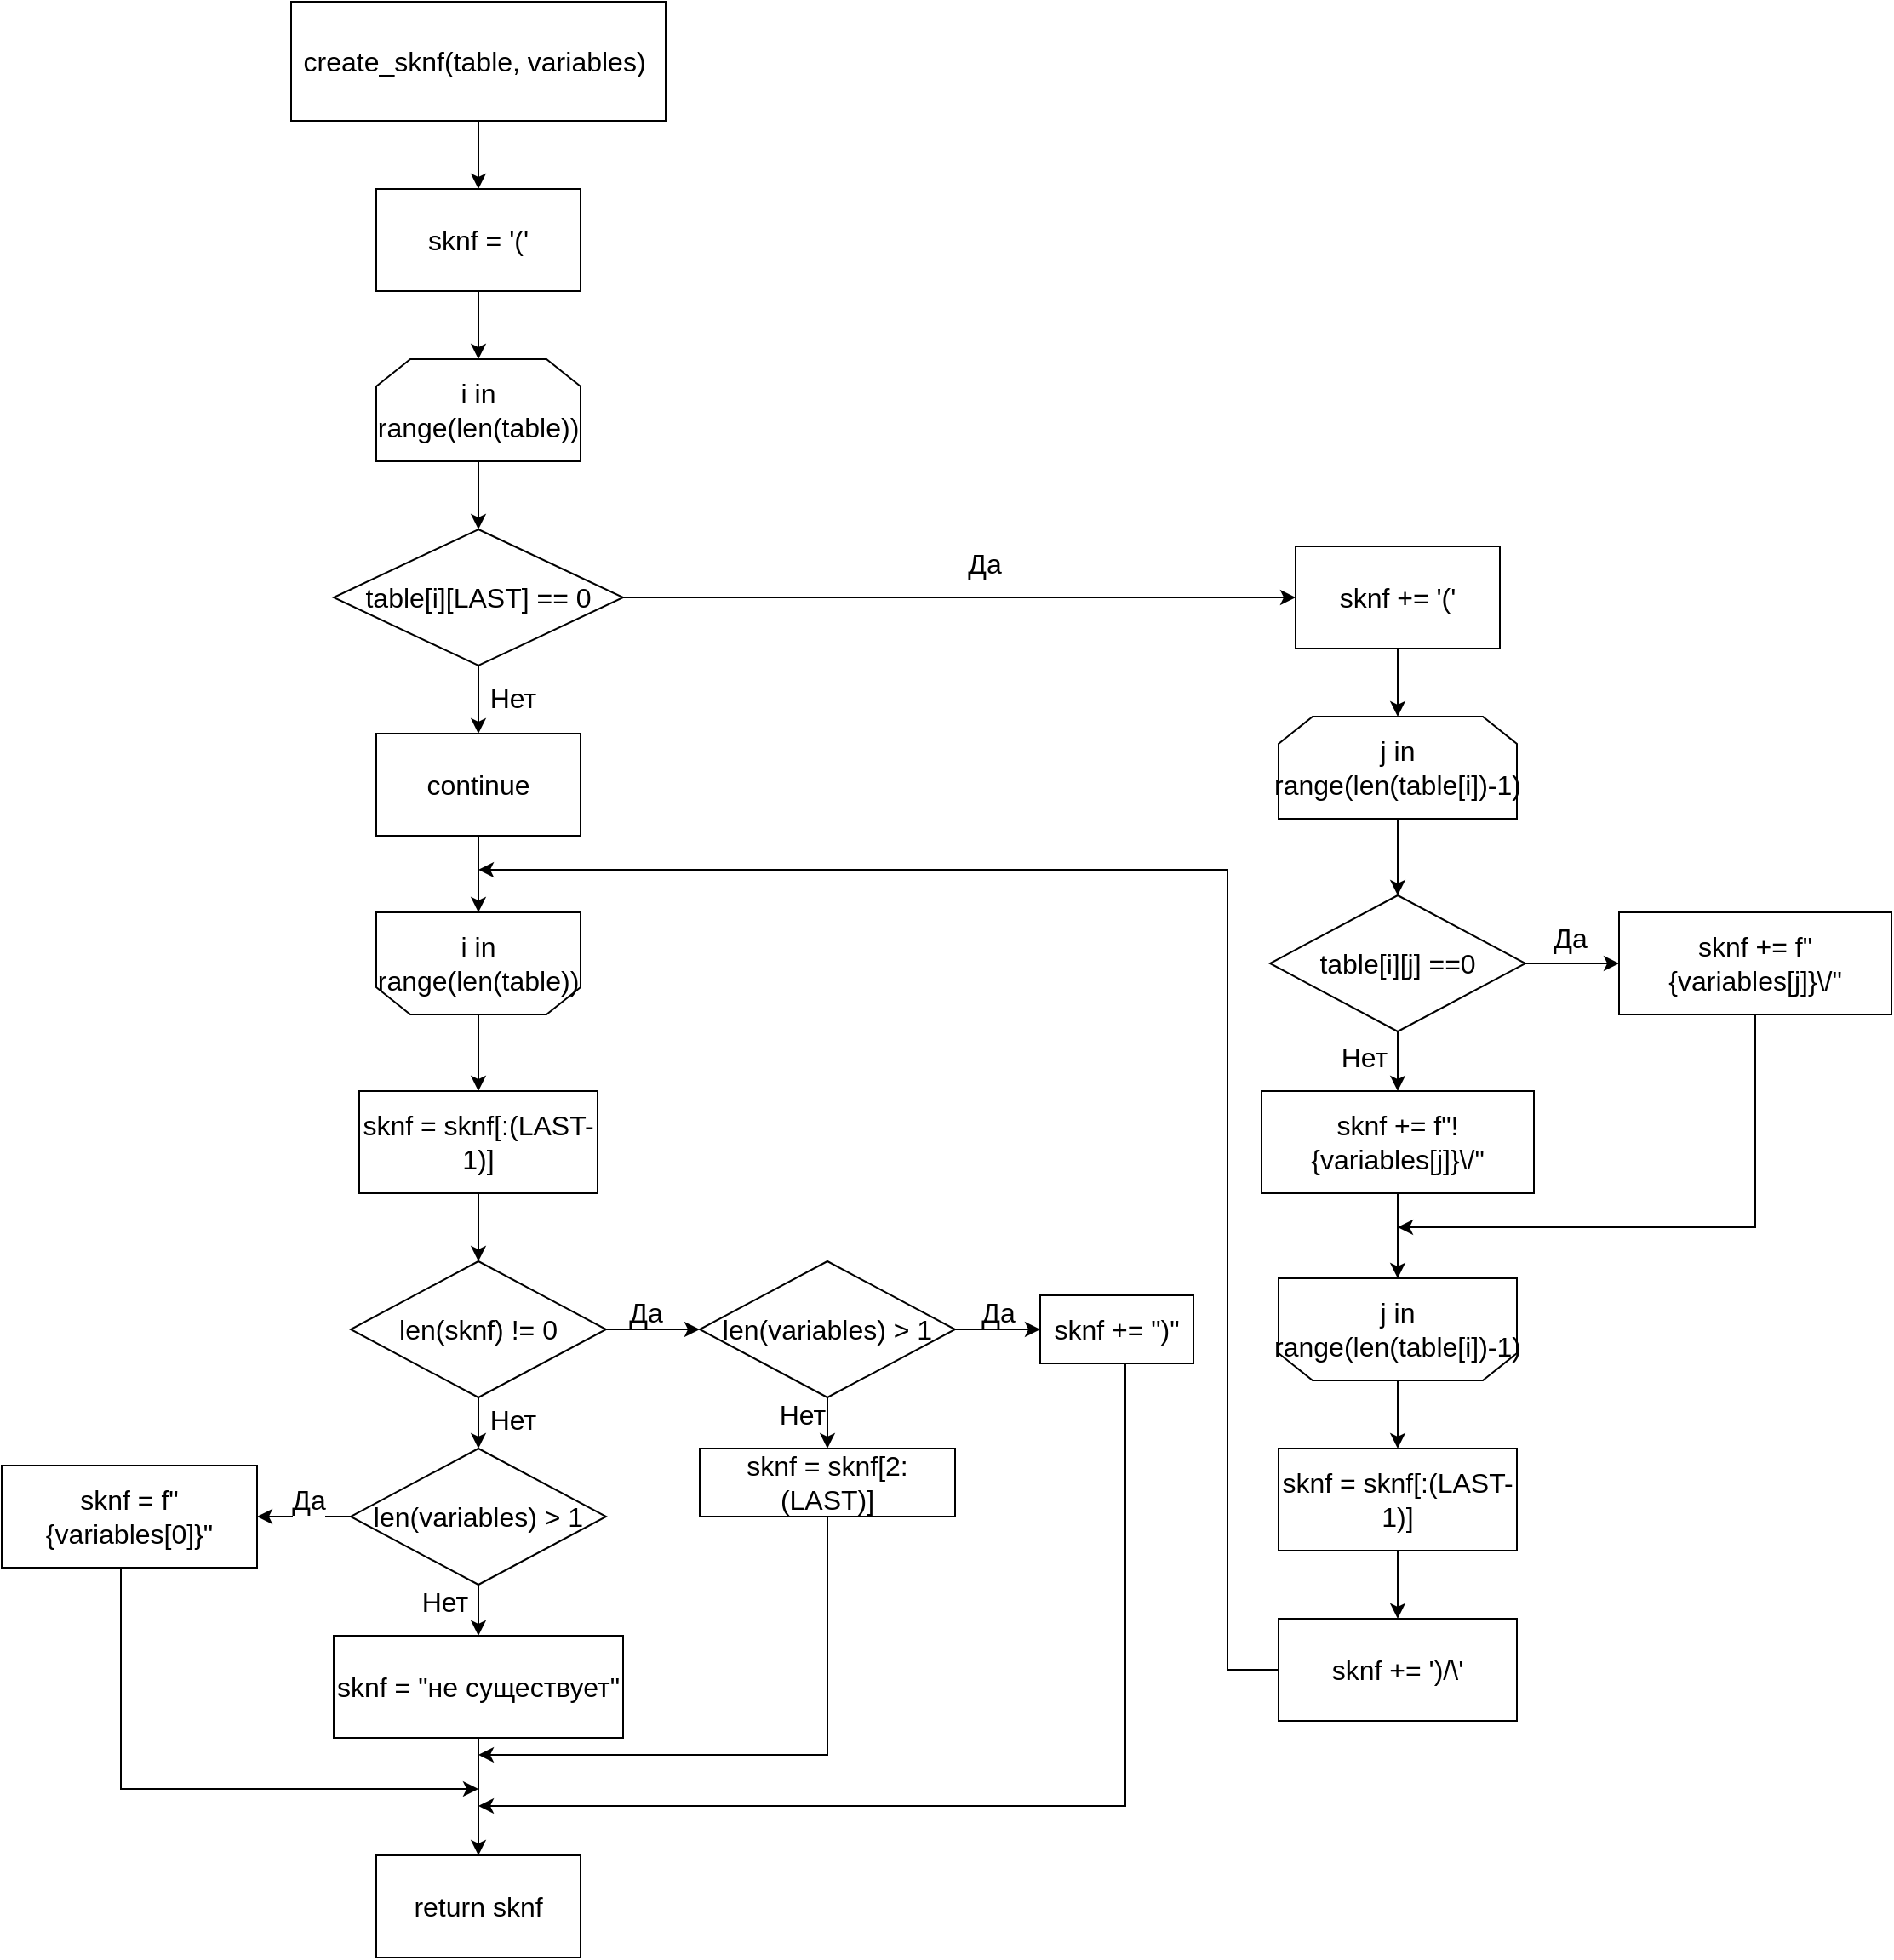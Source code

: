 <mxfile version="24.5.0" type="device">
  <diagram name="Страница — 1" id="XyC0xvYvCui9PSJjDTiC">
    <mxGraphModel dx="3827" dy="1491" grid="1" gridSize="10" guides="1" tooltips="1" connect="1" arrows="1" fold="1" page="1" pageScale="1" pageWidth="827" pageHeight="1169" math="0" shadow="0">
      <root>
        <mxCell id="0" />
        <mxCell id="1" parent="0" />
        <mxCell id="Mfc3Pul9onUjDnXTUJd--3" style="edgeStyle=orthogonalEdgeStyle;rounded=0;orthogonalLoop=1;jettySize=auto;html=1;exitX=0.5;exitY=1;exitDx=0;exitDy=0;entryX=0.5;entryY=0;entryDx=0;entryDy=0;fontSize=16;" parent="1" source="Mfc3Pul9onUjDnXTUJd--1" target="Mfc3Pul9onUjDnXTUJd--2" edge="1">
          <mxGeometry relative="1" as="geometry" />
        </mxCell>
        <mxCell id="Mfc3Pul9onUjDnXTUJd--1" value="&lt;font style=&quot;font-size: 16px;&quot;&gt;create_sknf(table, variables)&amp;nbsp;&lt;/font&gt;" style="rounded=1;whiteSpace=wrap;html=1;arcSize=0;fontSize=16;" parent="1" vertex="1">
          <mxGeometry x="140" y="20" width="220" height="70" as="geometry" />
        </mxCell>
        <mxCell id="Mfc3Pul9onUjDnXTUJd--6" style="edgeStyle=orthogonalEdgeStyle;rounded=0;orthogonalLoop=1;jettySize=auto;html=1;exitX=0.5;exitY=1;exitDx=0;exitDy=0;fontSize=16;" parent="1" source="Mfc3Pul9onUjDnXTUJd--2" target="Mfc3Pul9onUjDnXTUJd--4" edge="1">
          <mxGeometry relative="1" as="geometry" />
        </mxCell>
        <mxCell id="Mfc3Pul9onUjDnXTUJd--2" value="&lt;font style=&quot;font-size: 16px;&quot;&gt;sknf = &#39;(&#39;&lt;/font&gt;" style="rounded=0;whiteSpace=wrap;html=1;fontSize=16;" parent="1" vertex="1">
          <mxGeometry x="190" y="130" width="120" height="60" as="geometry" />
        </mxCell>
        <mxCell id="Mfc3Pul9onUjDnXTUJd--9" style="edgeStyle=orthogonalEdgeStyle;rounded=0;orthogonalLoop=1;jettySize=auto;html=1;exitX=0.5;exitY=1;exitDx=0;exitDy=0;entryX=0.5;entryY=0;entryDx=0;entryDy=0;fontSize=16;" parent="1" source="Mfc3Pul9onUjDnXTUJd--4" target="Mfc3Pul9onUjDnXTUJd--8" edge="1">
          <mxGeometry relative="1" as="geometry" />
        </mxCell>
        <mxCell id="Mfc3Pul9onUjDnXTUJd--4" value="&lt;font style=&quot;font-size: 16px;&quot;&gt;i in range(len(table))&lt;/font&gt;" style="shape=loopLimit;whiteSpace=wrap;html=1;fontSize=16;" parent="1" vertex="1">
          <mxGeometry x="190" y="230" width="120" height="60" as="geometry" />
        </mxCell>
        <mxCell id="Mfc3Pul9onUjDnXTUJd--39" style="edgeStyle=orthogonalEdgeStyle;rounded=0;orthogonalLoop=1;jettySize=auto;html=1;exitX=0.5;exitY=0;exitDx=0;exitDy=0;entryX=0.5;entryY=0;entryDx=0;entryDy=0;fontSize=16;" parent="1" source="Mfc3Pul9onUjDnXTUJd--7" target="Mfc3Pul9onUjDnXTUJd--38" edge="1">
          <mxGeometry relative="1" as="geometry" />
        </mxCell>
        <mxCell id="Mfc3Pul9onUjDnXTUJd--7" value="&lt;font style=&quot;font-size: 16px;&quot;&gt;i in range(len(table))&lt;/font&gt;" style="shape=loopLimit;whiteSpace=wrap;html=1;direction=west;fontSize=16;" parent="1" vertex="1">
          <mxGeometry x="190" y="555" width="120" height="60" as="geometry" />
        </mxCell>
        <mxCell id="Mfc3Pul9onUjDnXTUJd--11" style="edgeStyle=orthogonalEdgeStyle;rounded=0;orthogonalLoop=1;jettySize=auto;html=1;exitX=0.5;exitY=1;exitDx=0;exitDy=0;entryX=0.5;entryY=0;entryDx=0;entryDy=0;fontSize=16;" parent="1" source="Mfc3Pul9onUjDnXTUJd--8" target="Mfc3Pul9onUjDnXTUJd--10" edge="1">
          <mxGeometry relative="1" as="geometry" />
        </mxCell>
        <mxCell id="Mfc3Pul9onUjDnXTUJd--12" value="Нет" style="edgeLabel;html=1;align=center;verticalAlign=middle;resizable=0;points=[];fontSize=16;" parent="Mfc3Pul9onUjDnXTUJd--11" vertex="1" connectable="0">
          <mxGeometry x="-0.07" relative="1" as="geometry">
            <mxPoint x="20" as="offset" />
          </mxGeometry>
        </mxCell>
        <mxCell id="Mfc3Pul9onUjDnXTUJd--15" style="edgeStyle=orthogonalEdgeStyle;rounded=0;orthogonalLoop=1;jettySize=auto;html=1;exitX=1;exitY=0.5;exitDx=0;exitDy=0;entryX=0;entryY=0.5;entryDx=0;entryDy=0;fontSize=16;" parent="1" source="Mfc3Pul9onUjDnXTUJd--8" target="Mfc3Pul9onUjDnXTUJd--14" edge="1">
          <mxGeometry relative="1" as="geometry" />
        </mxCell>
        <mxCell id="Mfc3Pul9onUjDnXTUJd--16" value="Да" style="edgeLabel;html=1;align=center;verticalAlign=middle;resizable=0;points=[];fontSize=16;" parent="Mfc3Pul9onUjDnXTUJd--15" vertex="1" connectable="0">
          <mxGeometry x="0.071" y="-2" relative="1" as="geometry">
            <mxPoint y="-22" as="offset" />
          </mxGeometry>
        </mxCell>
        <mxCell id="Mfc3Pul9onUjDnXTUJd--8" value="&lt;font style=&quot;font-size: 16px;&quot;&gt;table[i][LAST] == 0&lt;/font&gt;" style="rhombus;whiteSpace=wrap;html=1;fontSize=16;" parent="1" vertex="1">
          <mxGeometry x="165" y="330" width="170" height="80" as="geometry" />
        </mxCell>
        <mxCell id="Mfc3Pul9onUjDnXTUJd--13" style="edgeStyle=orthogonalEdgeStyle;rounded=0;orthogonalLoop=1;jettySize=auto;html=1;exitX=0.5;exitY=1;exitDx=0;exitDy=0;entryX=0.5;entryY=1;entryDx=0;entryDy=0;fontSize=16;" parent="1" source="Mfc3Pul9onUjDnXTUJd--10" target="Mfc3Pul9onUjDnXTUJd--7" edge="1">
          <mxGeometry relative="1" as="geometry" />
        </mxCell>
        <mxCell id="Mfc3Pul9onUjDnXTUJd--10" value="&lt;font style=&quot;font-size: 16px;&quot;&gt;continue&lt;/font&gt;" style="rounded=0;whiteSpace=wrap;html=1;fontSize=16;" parent="1" vertex="1">
          <mxGeometry x="190" y="450" width="120" height="60" as="geometry" />
        </mxCell>
        <mxCell id="Mfc3Pul9onUjDnXTUJd--20" style="edgeStyle=orthogonalEdgeStyle;rounded=0;orthogonalLoop=1;jettySize=auto;html=1;exitX=0.5;exitY=1;exitDx=0;exitDy=0;entryX=0.5;entryY=0;entryDx=0;entryDy=0;fontSize=16;" parent="1" source="Mfc3Pul9onUjDnXTUJd--14" target="Mfc3Pul9onUjDnXTUJd--17" edge="1">
          <mxGeometry relative="1" as="geometry" />
        </mxCell>
        <mxCell id="Mfc3Pul9onUjDnXTUJd--14" value="&lt;font style=&quot;font-size: 16px;&quot;&gt;sknf += &#39;(&#39;&lt;/font&gt;" style="rounded=0;whiteSpace=wrap;html=1;fontSize=16;" parent="1" vertex="1">
          <mxGeometry x="730" y="340" width="120" height="60" as="geometry" />
        </mxCell>
        <mxCell id="Mfc3Pul9onUjDnXTUJd--21" value="" style="edgeStyle=orthogonalEdgeStyle;rounded=0;orthogonalLoop=1;jettySize=auto;html=1;fontSize=16;" parent="1" source="Mfc3Pul9onUjDnXTUJd--17" target="Mfc3Pul9onUjDnXTUJd--19" edge="1">
          <mxGeometry relative="1" as="geometry" />
        </mxCell>
        <mxCell id="Mfc3Pul9onUjDnXTUJd--17" value="&lt;font style=&quot;font-size: 16px;&quot;&gt;j in range(len(table[i])-1)&lt;/font&gt;" style="shape=loopLimit;whiteSpace=wrap;html=1;fontSize=16;" parent="1" vertex="1">
          <mxGeometry x="720" y="440" width="140" height="60" as="geometry" />
        </mxCell>
        <mxCell id="Mfc3Pul9onUjDnXTUJd--34" style="edgeStyle=orthogonalEdgeStyle;rounded=0;orthogonalLoop=1;jettySize=auto;html=1;exitX=0.5;exitY=0;exitDx=0;exitDy=0;entryX=0.5;entryY=0;entryDx=0;entryDy=0;fontSize=16;" parent="1" source="Mfc3Pul9onUjDnXTUJd--18" target="Mfc3Pul9onUjDnXTUJd--28" edge="1">
          <mxGeometry relative="1" as="geometry" />
        </mxCell>
        <mxCell id="Mfc3Pul9onUjDnXTUJd--18" value="&lt;font style=&quot;font-size: 16px;&quot;&gt;j in range(len(table[i])-1)&lt;/font&gt;" style="shape=loopLimit;whiteSpace=wrap;html=1;direction=west;fontSize=16;" parent="1" vertex="1">
          <mxGeometry x="720" y="770" width="140" height="60" as="geometry" />
        </mxCell>
        <mxCell id="Mfc3Pul9onUjDnXTUJd--23" style="edgeStyle=orthogonalEdgeStyle;rounded=0;orthogonalLoop=1;jettySize=auto;html=1;exitX=1;exitY=0.5;exitDx=0;exitDy=0;entryX=0;entryY=0.5;entryDx=0;entryDy=0;fontSize=16;" parent="1" source="Mfc3Pul9onUjDnXTUJd--19" target="Mfc3Pul9onUjDnXTUJd--22" edge="1">
          <mxGeometry relative="1" as="geometry" />
        </mxCell>
        <mxCell id="Mfc3Pul9onUjDnXTUJd--24" value="Да" style="edgeLabel;html=1;align=center;verticalAlign=middle;resizable=0;points=[];fontSize=16;" parent="Mfc3Pul9onUjDnXTUJd--23" vertex="1" connectable="0">
          <mxGeometry x="-0.054" y="-1" relative="1" as="geometry">
            <mxPoint y="-16" as="offset" />
          </mxGeometry>
        </mxCell>
        <mxCell id="Mfc3Pul9onUjDnXTUJd--26" style="edgeStyle=orthogonalEdgeStyle;rounded=0;orthogonalLoop=1;jettySize=auto;html=1;exitX=0.5;exitY=1;exitDx=0;exitDy=0;entryX=0.5;entryY=0;entryDx=0;entryDy=0;fontSize=16;" parent="1" source="Mfc3Pul9onUjDnXTUJd--19" target="Mfc3Pul9onUjDnXTUJd--25" edge="1">
          <mxGeometry relative="1" as="geometry" />
        </mxCell>
        <mxCell id="Mfc3Pul9onUjDnXTUJd--27" value="Нет" style="edgeLabel;html=1;align=center;verticalAlign=middle;resizable=0;points=[];fontSize=16;" parent="Mfc3Pul9onUjDnXTUJd--26" vertex="1" connectable="0">
          <mxGeometry x="-0.143" y="1" relative="1" as="geometry">
            <mxPoint x="-21" as="offset" />
          </mxGeometry>
        </mxCell>
        <mxCell id="Mfc3Pul9onUjDnXTUJd--19" value="&lt;font style=&quot;font-size: 16px;&quot;&gt;table[i][j] ==0&lt;/font&gt;" style="rhombus;whiteSpace=wrap;html=1;fontSize=16;" parent="1" vertex="1">
          <mxGeometry x="715" y="545" width="150" height="80" as="geometry" />
        </mxCell>
        <mxCell id="Mfc3Pul9onUjDnXTUJd--32" style="edgeStyle=elbowEdgeStyle;rounded=0;orthogonalLoop=1;jettySize=auto;html=1;exitX=0.5;exitY=1;exitDx=0;exitDy=0;fontSize=16;" parent="1" source="Mfc3Pul9onUjDnXTUJd--22" edge="1">
          <mxGeometry relative="1" as="geometry">
            <mxPoint x="790" y="740" as="targetPoint" />
            <Array as="points">
              <mxPoint x="1000" y="730" />
            </Array>
          </mxGeometry>
        </mxCell>
        <mxCell id="Mfc3Pul9onUjDnXTUJd--22" value="&lt;font style=&quot;font-size: 16px;&quot;&gt;sknf += f&quot;{variables[j]}\\/&quot;&lt;/font&gt;" style="rounded=0;whiteSpace=wrap;html=1;fontSize=16;" parent="1" vertex="1">
          <mxGeometry x="920" y="555" width="160" height="60" as="geometry" />
        </mxCell>
        <mxCell id="Mfc3Pul9onUjDnXTUJd--33" style="edgeStyle=orthogonalEdgeStyle;rounded=0;orthogonalLoop=1;jettySize=auto;html=1;exitX=0.5;exitY=1;exitDx=0;exitDy=0;fontSize=16;" parent="1" source="Mfc3Pul9onUjDnXTUJd--25" target="Mfc3Pul9onUjDnXTUJd--18" edge="1">
          <mxGeometry relative="1" as="geometry" />
        </mxCell>
        <mxCell id="Mfc3Pul9onUjDnXTUJd--25" value="&lt;span style=&quot;font-size: 16px;&quot;&gt;sknf += f&quot;!{variables[j]}\\/&quot;&lt;/span&gt;" style="rounded=0;whiteSpace=wrap;html=1;fontSize=16;" parent="1" vertex="1">
          <mxGeometry x="710" y="660" width="160" height="60" as="geometry" />
        </mxCell>
        <mxCell id="Mfc3Pul9onUjDnXTUJd--36" style="edgeStyle=orthogonalEdgeStyle;rounded=0;orthogonalLoop=1;jettySize=auto;html=1;exitX=0.5;exitY=1;exitDx=0;exitDy=0;entryX=0.5;entryY=0;entryDx=0;entryDy=0;fontSize=16;" parent="1" source="Mfc3Pul9onUjDnXTUJd--28" target="Mfc3Pul9onUjDnXTUJd--35" edge="1">
          <mxGeometry relative="1" as="geometry" />
        </mxCell>
        <mxCell id="Mfc3Pul9onUjDnXTUJd--28" value="&lt;font style=&quot;font-size: 16px;&quot;&gt;sknf = sknf[:(LAST-1)]&lt;/font&gt;" style="rounded=0;whiteSpace=wrap;html=1;fontSize=16;" parent="1" vertex="1">
          <mxGeometry x="720" y="870" width="140" height="60" as="geometry" />
        </mxCell>
        <mxCell id="Mfc3Pul9onUjDnXTUJd--37" style="edgeStyle=elbowEdgeStyle;rounded=0;orthogonalLoop=1;jettySize=auto;html=1;exitX=0;exitY=0.5;exitDx=0;exitDy=0;fontSize=16;" parent="1" source="Mfc3Pul9onUjDnXTUJd--35" edge="1">
          <mxGeometry relative="1" as="geometry">
            <mxPoint x="250" y="530" as="targetPoint" />
            <mxPoint x="390" y="990" as="sourcePoint" />
            <Array as="points">
              <mxPoint x="690" y="750" />
            </Array>
          </mxGeometry>
        </mxCell>
        <mxCell id="Mfc3Pul9onUjDnXTUJd--35" value="&lt;font style=&quot;font-size: 16px;&quot;&gt;sknf += &#39;)/\\&#39;&lt;/font&gt;" style="rounded=0;whiteSpace=wrap;html=1;fontSize=16;" parent="1" vertex="1">
          <mxGeometry x="720" y="970" width="140" height="60" as="geometry" />
        </mxCell>
        <mxCell id="Mfc3Pul9onUjDnXTUJd--41" style="edgeStyle=orthogonalEdgeStyle;rounded=0;orthogonalLoop=1;jettySize=auto;html=1;exitX=0.5;exitY=1;exitDx=0;exitDy=0;entryX=0.5;entryY=0;entryDx=0;entryDy=0;fontSize=16;" parent="1" source="Mfc3Pul9onUjDnXTUJd--38" target="Mfc3Pul9onUjDnXTUJd--40" edge="1">
          <mxGeometry relative="1" as="geometry" />
        </mxCell>
        <mxCell id="Mfc3Pul9onUjDnXTUJd--38" value="&lt;font style=&quot;font-size: 16px;&quot;&gt;sknf = sknf[:(LAST-1)]&lt;/font&gt;" style="rounded=0;whiteSpace=wrap;html=1;fontSize=16;" parent="1" vertex="1">
          <mxGeometry x="180" y="660" width="140" height="60" as="geometry" />
        </mxCell>
        <mxCell id="Mfc3Pul9onUjDnXTUJd--43" style="edgeStyle=orthogonalEdgeStyle;rounded=0;orthogonalLoop=1;jettySize=auto;html=1;exitX=1;exitY=0.5;exitDx=0;exitDy=0;entryX=0;entryY=0.5;entryDx=0;entryDy=0;fontSize=16;" parent="1" source="Mfc3Pul9onUjDnXTUJd--40" target="UWGPkdoBVZLjrtrfdFg0-1" edge="1">
          <mxGeometry relative="1" as="geometry">
            <mxPoint x="400" y="800" as="targetPoint" />
          </mxGeometry>
        </mxCell>
        <mxCell id="Mfc3Pul9onUjDnXTUJd--44" value="Да" style="edgeLabel;html=1;align=center;verticalAlign=middle;resizable=0;points=[];fontSize=16;" parent="Mfc3Pul9onUjDnXTUJd--43" vertex="1" connectable="0">
          <mxGeometry x="-0.157" y="-1" relative="1" as="geometry">
            <mxPoint y="-11" as="offset" />
          </mxGeometry>
        </mxCell>
        <mxCell id="Mfc3Pul9onUjDnXTUJd--46" style="edgeStyle=orthogonalEdgeStyle;rounded=0;orthogonalLoop=1;jettySize=auto;html=1;exitX=0.5;exitY=1;exitDx=0;exitDy=0;fontSize=16;" parent="1" source="Mfc3Pul9onUjDnXTUJd--40" edge="1">
          <mxGeometry relative="1" as="geometry">
            <mxPoint x="250" y="870" as="targetPoint" />
          </mxGeometry>
        </mxCell>
        <mxCell id="Mfc3Pul9onUjDnXTUJd--47" value="Нет" style="edgeLabel;html=1;align=center;verticalAlign=middle;resizable=0;points=[];fontSize=16;" parent="Mfc3Pul9onUjDnXTUJd--46" vertex="1" connectable="0">
          <mxGeometry x="-0.14" y="-2" relative="1" as="geometry">
            <mxPoint x="22" as="offset" />
          </mxGeometry>
        </mxCell>
        <mxCell id="vpoW27qCT1floUqxDLQO-6" value="Нет" style="edgeLabel;html=1;align=center;verticalAlign=middle;resizable=0;points=[];fontSize=16;" parent="Mfc3Pul9onUjDnXTUJd--46" vertex="1" connectable="0">
          <mxGeometry x="-0.14" y="-2" relative="1" as="geometry">
            <mxPoint x="-18" y="107" as="offset" />
          </mxGeometry>
        </mxCell>
        <mxCell id="Mfc3Pul9onUjDnXTUJd--40" value="&lt;font style=&quot;font-size: 16px;&quot;&gt;len(sknf) != 0&lt;/font&gt;" style="rhombus;whiteSpace=wrap;html=1;fontSize=16;" parent="1" vertex="1">
          <mxGeometry x="175" y="760" width="150" height="80" as="geometry" />
        </mxCell>
        <mxCell id="Mfc3Pul9onUjDnXTUJd--45" value="&lt;font style=&quot;font-size: 16px;&quot;&gt;sknf = f&quot;{variables[0]}&quot;&lt;/font&gt;" style="rounded=0;whiteSpace=wrap;html=1;fontSize=16;" parent="1" vertex="1">
          <mxGeometry x="-30" y="880" width="150" height="60" as="geometry" />
        </mxCell>
        <mxCell id="Mfc3Pul9onUjDnXTUJd--48" value="&lt;font style=&quot;font-size: 16px;&quot;&gt;return sknf&lt;/font&gt;" style="rounded=1;whiteSpace=wrap;html=1;arcSize=0;fontSize=16;" parent="1" vertex="1">
          <mxGeometry x="190" y="1109" width="120" height="60" as="geometry" />
        </mxCell>
        <mxCell id="UWGPkdoBVZLjrtrfdFg0-3" style="edgeStyle=orthogonalEdgeStyle;rounded=0;orthogonalLoop=1;jettySize=auto;html=1;exitX=1;exitY=0.5;exitDx=0;exitDy=0;entryX=0;entryY=0.5;entryDx=0;entryDy=0;fontSize=16;" parent="1" source="UWGPkdoBVZLjrtrfdFg0-1" target="UWGPkdoBVZLjrtrfdFg0-2" edge="1">
          <mxGeometry relative="1" as="geometry" />
        </mxCell>
        <mxCell id="UWGPkdoBVZLjrtrfdFg0-4" value="Да" style="edgeLabel;html=1;align=center;verticalAlign=middle;resizable=0;points=[];fontSize=16;" parent="UWGPkdoBVZLjrtrfdFg0-3" vertex="1" connectable="0">
          <mxGeometry x="0.007" relative="1" as="geometry">
            <mxPoint y="-10" as="offset" />
          </mxGeometry>
        </mxCell>
        <mxCell id="UWGPkdoBVZLjrtrfdFg0-6" style="edgeStyle=orthogonalEdgeStyle;rounded=0;orthogonalLoop=1;jettySize=auto;html=1;exitX=0.5;exitY=1;exitDx=0;exitDy=0;entryX=0.5;entryY=0;entryDx=0;entryDy=0;fontSize=16;" parent="1" source="UWGPkdoBVZLjrtrfdFg0-1" target="UWGPkdoBVZLjrtrfdFg0-5" edge="1">
          <mxGeometry relative="1" as="geometry" />
        </mxCell>
        <mxCell id="UWGPkdoBVZLjrtrfdFg0-7" value="Нет" style="edgeLabel;html=1;align=center;verticalAlign=middle;resizable=0;points=[];fontSize=16;" parent="UWGPkdoBVZLjrtrfdFg0-6" vertex="1" connectable="0">
          <mxGeometry x="0.012" y="2" relative="1" as="geometry">
            <mxPoint x="-17" y="-5" as="offset" />
          </mxGeometry>
        </mxCell>
        <mxCell id="UWGPkdoBVZLjrtrfdFg0-1" value="&lt;font style=&quot;font-size: 16px;&quot;&gt;len(variables) &amp;gt; 1&lt;/font&gt;" style="rhombus;whiteSpace=wrap;html=1;fontSize=16;" parent="1" vertex="1">
          <mxGeometry x="380" y="760" width="150" height="80" as="geometry" />
        </mxCell>
        <mxCell id="UWGPkdoBVZLjrtrfdFg0-2" value="&lt;font style=&quot;font-size: 16px;&quot;&gt;sknf += &quot;)&quot;&lt;/font&gt;" style="rounded=0;whiteSpace=wrap;html=1;fontSize=16;" parent="1" vertex="1">
          <mxGeometry x="580" y="780" width="90" height="40" as="geometry" />
        </mxCell>
        <mxCell id="UWGPkdoBVZLjrtrfdFg0-5" value="&lt;font style=&quot;font-size: 16px;&quot;&gt;sknf = sknf[2:(LAST)]&lt;/font&gt;" style="rounded=0;whiteSpace=wrap;html=1;fontSize=16;" parent="1" vertex="1">
          <mxGeometry x="380" y="870" width="150" height="40" as="geometry" />
        </mxCell>
        <mxCell id="UWGPkdoBVZLjrtrfdFg0-10" value="" style="endArrow=classic;html=1;rounded=0;exitX=0.5;exitY=1;exitDx=0;exitDy=0;fontSize=16;" parent="1" edge="1">
          <mxGeometry width="50" height="50" relative="1" as="geometry">
            <mxPoint x="455" y="910" as="sourcePoint" />
            <mxPoint x="250" y="1050" as="targetPoint" />
            <Array as="points">
              <mxPoint x="455" y="1050" />
            </Array>
          </mxGeometry>
        </mxCell>
        <mxCell id="UWGPkdoBVZLjrtrfdFg0-11" value="" style="endArrow=classic;html=1;rounded=0;fontSize=16;" parent="1" edge="1">
          <mxGeometry width="50" height="50" relative="1" as="geometry">
            <mxPoint x="630" y="820" as="sourcePoint" />
            <mxPoint x="250" y="1080" as="targetPoint" />
            <Array as="points">
              <mxPoint x="630" y="1080" />
            </Array>
          </mxGeometry>
        </mxCell>
        <mxCell id="vpoW27qCT1floUqxDLQO-2" style="edgeStyle=orthogonalEdgeStyle;rounded=0;orthogonalLoop=1;jettySize=auto;html=1;exitX=0;exitY=0.5;exitDx=0;exitDy=0;entryX=1;entryY=0.5;entryDx=0;entryDy=0;fontSize=16;" parent="1" source="vpoW27qCT1floUqxDLQO-1" target="Mfc3Pul9onUjDnXTUJd--45" edge="1">
          <mxGeometry relative="1" as="geometry" />
        </mxCell>
        <mxCell id="vpoW27qCT1floUqxDLQO-3" value="Да" style="edgeLabel;html=1;align=center;verticalAlign=middle;resizable=0;points=[];fontSize=16;" parent="vpoW27qCT1floUqxDLQO-2" vertex="1" connectable="0">
          <mxGeometry x="0.084" y="-2" relative="1" as="geometry">
            <mxPoint x="5" y="-8" as="offset" />
          </mxGeometry>
        </mxCell>
        <mxCell id="vpoW27qCT1floUqxDLQO-5" style="edgeStyle=orthogonalEdgeStyle;rounded=0;orthogonalLoop=1;jettySize=auto;html=1;exitX=0.5;exitY=1;exitDx=0;exitDy=0;entryX=0.5;entryY=0;entryDx=0;entryDy=0;fontSize=16;" parent="1" source="vpoW27qCT1floUqxDLQO-1" target="vpoW27qCT1floUqxDLQO-4" edge="1">
          <mxGeometry relative="1" as="geometry" />
        </mxCell>
        <mxCell id="vpoW27qCT1floUqxDLQO-1" value="&lt;span style=&quot;font-size: 16px;&quot;&gt;len(variables) &amp;gt; 1&lt;/span&gt;" style="rhombus;whiteSpace=wrap;html=1;fontSize=16;" parent="1" vertex="1">
          <mxGeometry x="175" y="870" width="150" height="80" as="geometry" />
        </mxCell>
        <mxCell id="vpoW27qCT1floUqxDLQO-8" style="edgeStyle=orthogonalEdgeStyle;rounded=0;orthogonalLoop=1;jettySize=auto;html=1;exitX=0.5;exitY=1;exitDx=0;exitDy=0;fontSize=16;" parent="1" source="vpoW27qCT1floUqxDLQO-4" target="Mfc3Pul9onUjDnXTUJd--48" edge="1">
          <mxGeometry relative="1" as="geometry" />
        </mxCell>
        <mxCell id="vpoW27qCT1floUqxDLQO-4" value="&lt;font style=&quot;font-size: 16px;&quot;&gt;sknf = &quot;не существует&quot;&lt;/font&gt;" style="rounded=1;whiteSpace=wrap;html=1;arcSize=0;fontSize=16;" parent="1" vertex="1">
          <mxGeometry x="165" y="980" width="170" height="60" as="geometry" />
        </mxCell>
        <mxCell id="vpoW27qCT1floUqxDLQO-11" value="" style="endArrow=classic;html=1;rounded=0;fontSize=16;" parent="1" edge="1">
          <mxGeometry width="50" height="50" relative="1" as="geometry">
            <mxPoint x="40" y="940" as="sourcePoint" />
            <mxPoint x="250" y="1070" as="targetPoint" />
            <Array as="points">
              <mxPoint x="40" y="1070" />
            </Array>
          </mxGeometry>
        </mxCell>
      </root>
    </mxGraphModel>
  </diagram>
</mxfile>
